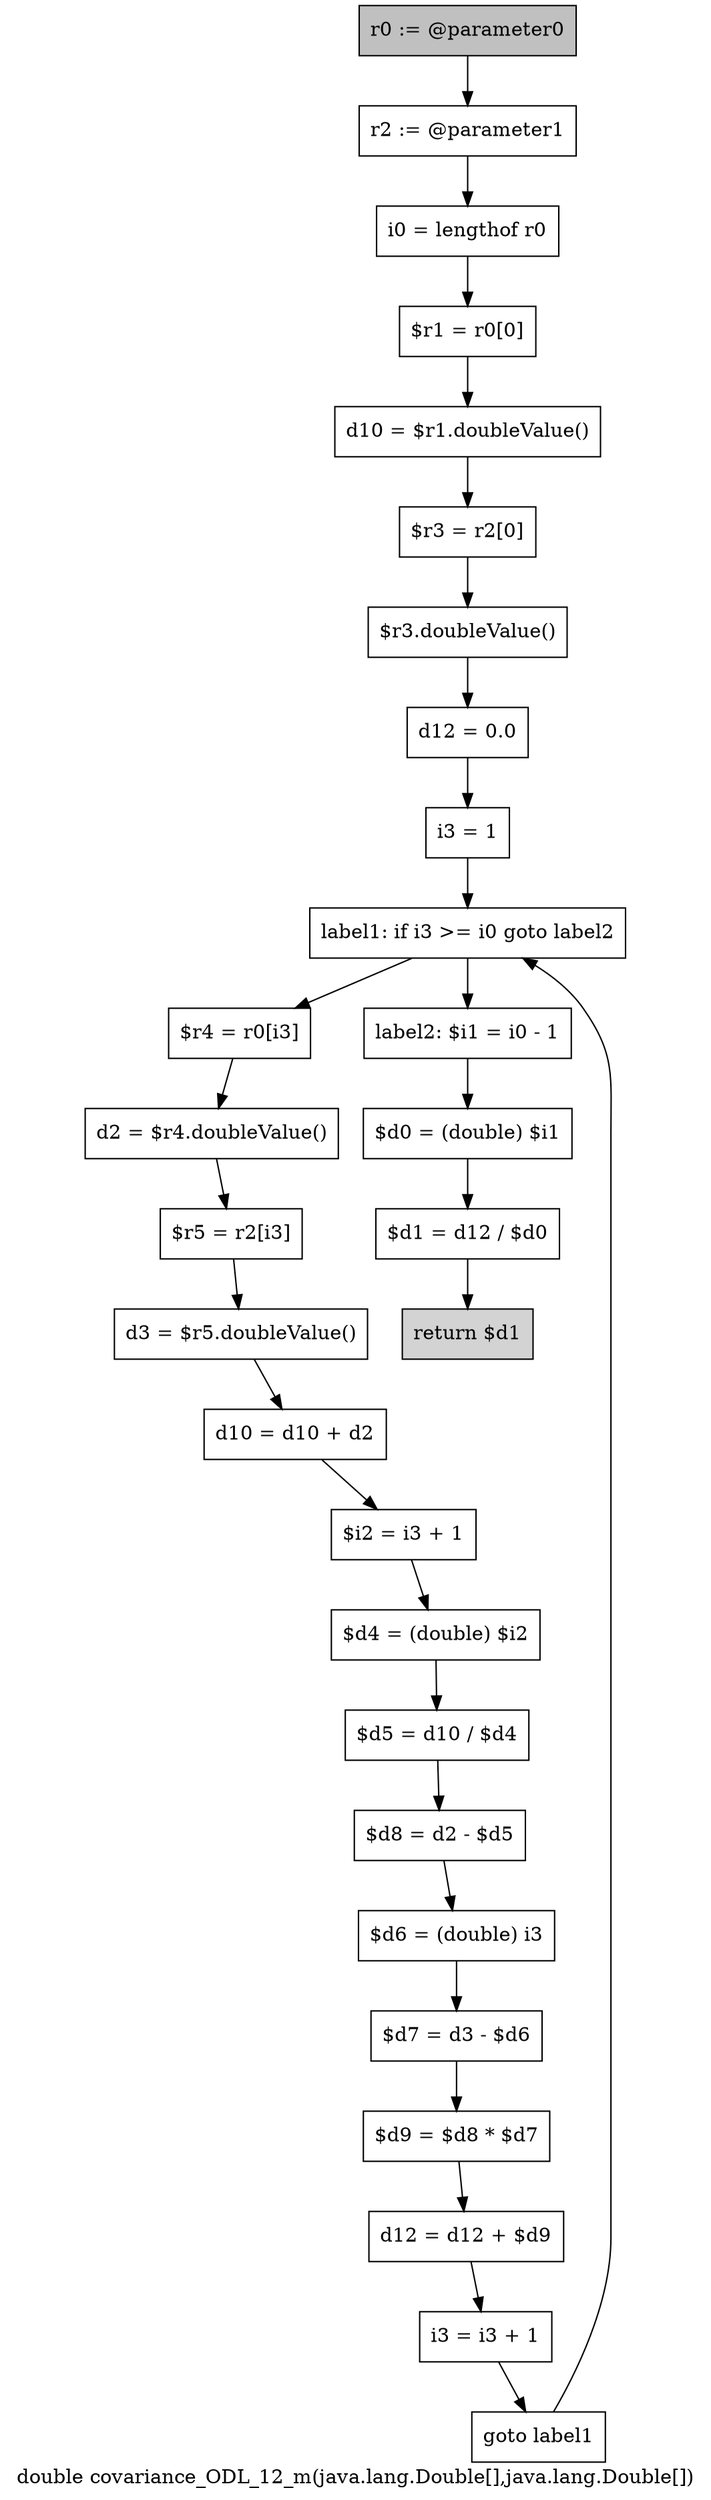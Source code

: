 digraph "double covariance_ODL_12_m(java.lang.Double[],java.lang.Double[])" {
    label="double covariance_ODL_12_m(java.lang.Double[],java.lang.Double[])";
    node [shape=box];
    "0" [style=filled,fillcolor=gray,label="r0 := @parameter0",];
    "1" [label="r2 := @parameter1",];
    "0"->"1";
    "2" [label="i0 = lengthof r0",];
    "1"->"2";
    "3" [label="$r1 = r0[0]",];
    "2"->"3";
    "4" [label="d10 = $r1.doubleValue()",];
    "3"->"4";
    "5" [label="$r3 = r2[0]",];
    "4"->"5";
    "6" [label="$r3.doubleValue()",];
    "5"->"6";
    "7" [label="d12 = 0.0",];
    "6"->"7";
    "8" [label="i3 = 1",];
    "7"->"8";
    "9" [label="label1: if i3 >= i0 goto label2",];
    "8"->"9";
    "10" [label="$r4 = r0[i3]",];
    "9"->"10";
    "25" [label="label2: $i1 = i0 - 1",];
    "9"->"25";
    "11" [label="d2 = $r4.doubleValue()",];
    "10"->"11";
    "12" [label="$r5 = r2[i3]",];
    "11"->"12";
    "13" [label="d3 = $r5.doubleValue()",];
    "12"->"13";
    "14" [label="d10 = d10 + d2",];
    "13"->"14";
    "15" [label="$i2 = i3 + 1",];
    "14"->"15";
    "16" [label="$d4 = (double) $i2",];
    "15"->"16";
    "17" [label="$d5 = d10 / $d4",];
    "16"->"17";
    "18" [label="$d8 = d2 - $d5",];
    "17"->"18";
    "19" [label="$d6 = (double) i3",];
    "18"->"19";
    "20" [label="$d7 = d3 - $d6",];
    "19"->"20";
    "21" [label="$d9 = $d8 * $d7",];
    "20"->"21";
    "22" [label="d12 = d12 + $d9",];
    "21"->"22";
    "23" [label="i3 = i3 + 1",];
    "22"->"23";
    "24" [label="goto label1",];
    "23"->"24";
    "24"->"9";
    "26" [label="$d0 = (double) $i1",];
    "25"->"26";
    "27" [label="$d1 = d12 / $d0",];
    "26"->"27";
    "28" [style=filled,fillcolor=lightgray,label="return $d1",];
    "27"->"28";
}
